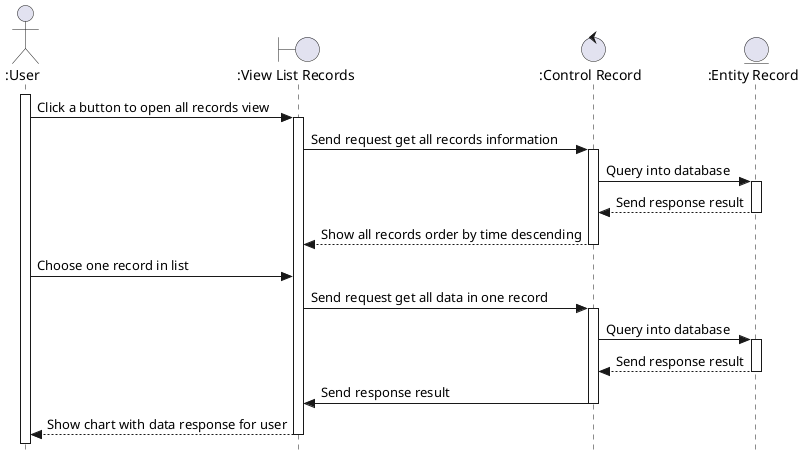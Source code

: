 @startuml

actor ":User" as User
boundary ":View List Records" as ClientApp
control ":Control Record" as Control
entity ":Entity Record" as Entity

activate User
User -> ClientApp: Click a button to open all records view
activate ClientApp
ClientApp -> Control: Send request get all records information
activate Control
Control -> Entity: Query into database
activate Entity
Entity --> Control: Send response result
deactivate Entity
Control --> ClientApp: Show all records order by time descending
deactivate Control

User -> ClientApp: Choose one record in list
ClientApp -> Control: Send request get all data in one record
activate Control
Control -> Entity: Query into database
activate Entity
Entity --> Control: Send response result
deactivate Entity
Control -> ClientApp: Send response result
deactivate Control
ClientApp --> User: Show chart with data response for user
deactivate ClientApp

skinparam style strictuml

@enduml
